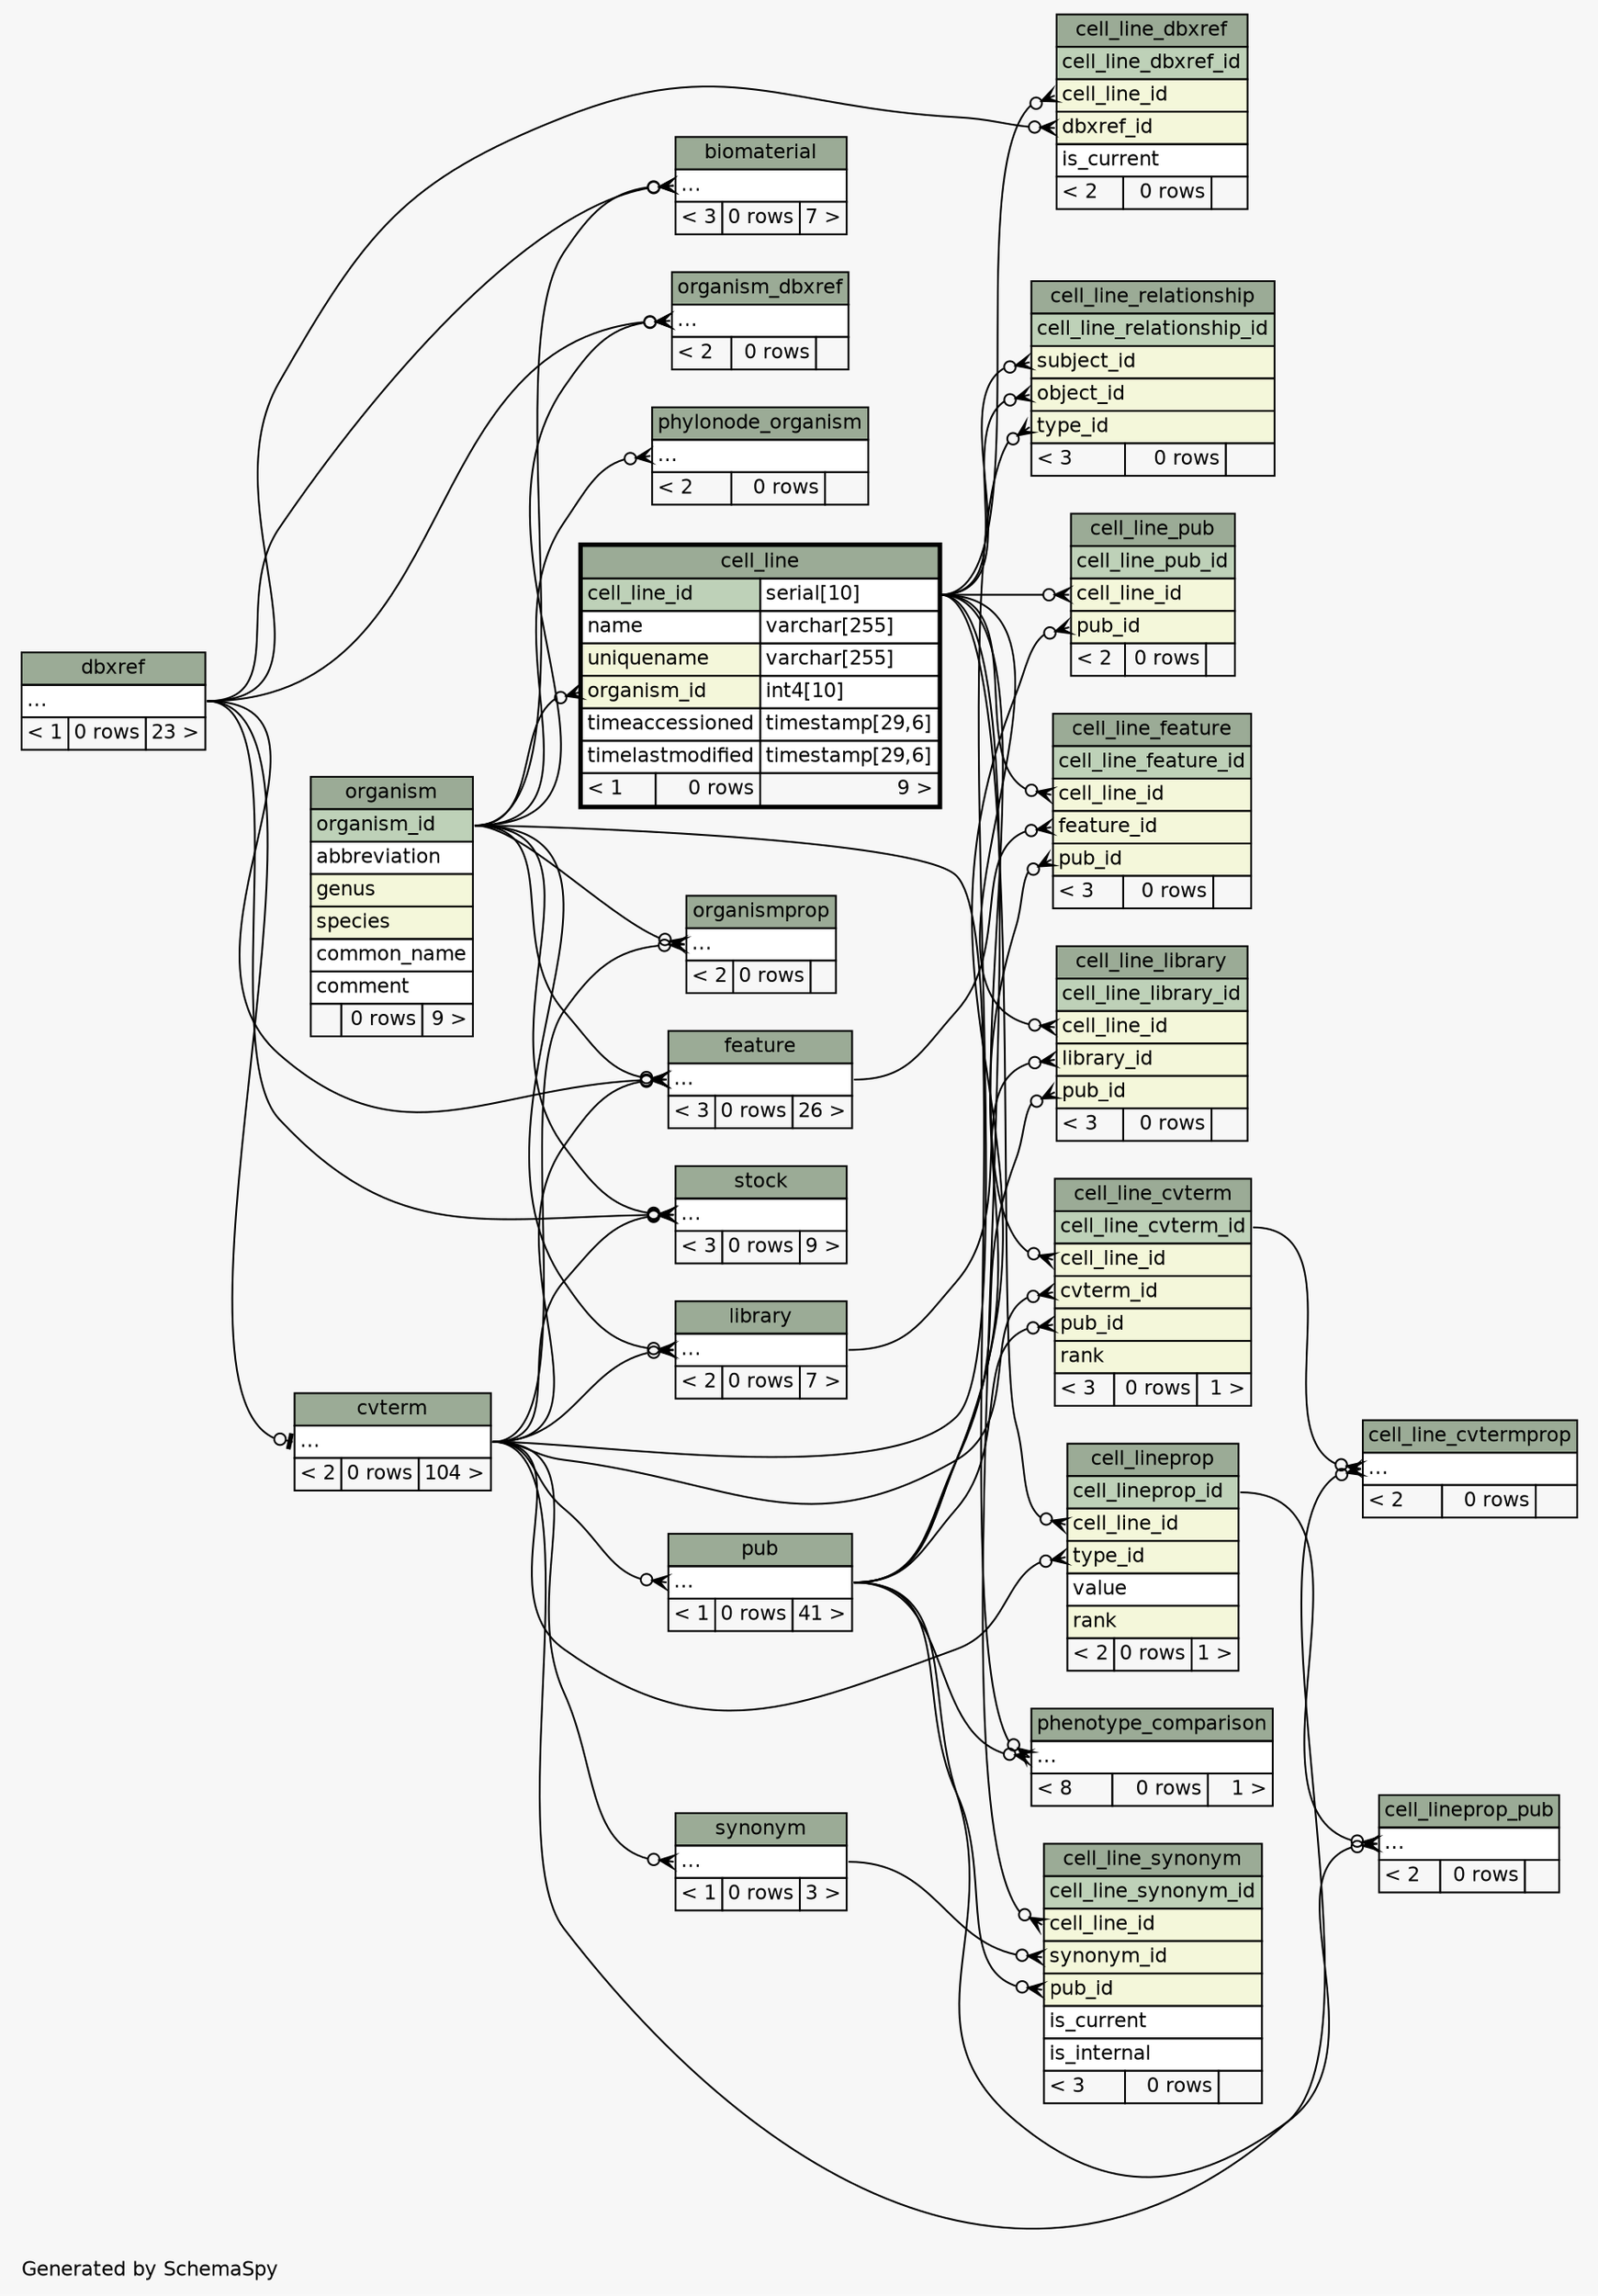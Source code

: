 // dot 2.38.0 on Mac OS X 10.9.3
// SchemaSpy rev 590
digraph "twoDegreesRelationshipsDiagram" {
  graph [
    rankdir="RL"
    bgcolor="#f7f7f7"
    label="\nGenerated by SchemaSpy"
    labeljust="l"
    nodesep="0.18"
    ranksep="0.46"
    fontname="Helvetica"
    fontsize="11"
  ];
  node [
    fontname="Helvetica"
    fontsize="11"
    shape="plaintext"
  ];
  edge [
    arrowsize="0.8"
  ];
  "biomaterial":"elipses":w -> "dbxref":"elipses":e [arrowhead=none dir=back arrowtail=crowodot];
  "biomaterial":"elipses":w -> "organism":"organism_id":e [arrowhead=none dir=back arrowtail=crowodot];
  "cell_line":"organism_id":w -> "organism":"organism_id":e [arrowhead=none dir=back arrowtail=crowodot];
  "cell_line_cvterm":"cell_line_id":w -> "cell_line":"cell_line_id.type":e [arrowhead=none dir=back arrowtail=crowodot];
  "cell_line_cvterm":"cvterm_id":w -> "cvterm":"elipses":e [arrowhead=none dir=back arrowtail=crowodot];
  "cell_line_cvterm":"pub_id":w -> "pub":"elipses":e [arrowhead=none dir=back arrowtail=crowodot];
  "cell_line_cvtermprop":"elipses":w -> "cell_line_cvterm":"cell_line_cvterm_id":e [arrowhead=none dir=back arrowtail=crowodot];
  "cell_line_cvtermprop":"elipses":w -> "cvterm":"elipses":e [arrowhead=none dir=back arrowtail=crowodot];
  "cell_line_dbxref":"cell_line_id":w -> "cell_line":"cell_line_id.type":e [arrowhead=none dir=back arrowtail=crowodot];
  "cell_line_dbxref":"dbxref_id":w -> "dbxref":"elipses":e [arrowhead=none dir=back arrowtail=crowodot];
  "cell_line_feature":"cell_line_id":w -> "cell_line":"cell_line_id.type":e [arrowhead=none dir=back arrowtail=crowodot];
  "cell_line_feature":"feature_id":w -> "feature":"elipses":e [arrowhead=none dir=back arrowtail=crowodot];
  "cell_line_feature":"pub_id":w -> "pub":"elipses":e [arrowhead=none dir=back arrowtail=crowodot];
  "cell_line_library":"cell_line_id":w -> "cell_line":"cell_line_id.type":e [arrowhead=none dir=back arrowtail=crowodot];
  "cell_line_library":"library_id":w -> "library":"elipses":e [arrowhead=none dir=back arrowtail=crowodot];
  "cell_line_library":"pub_id":w -> "pub":"elipses":e [arrowhead=none dir=back arrowtail=crowodot];
  "cell_line_pub":"cell_line_id":w -> "cell_line":"cell_line_id.type":e [arrowhead=none dir=back arrowtail=crowodot];
  "cell_line_pub":"pub_id":w -> "pub":"elipses":e [arrowhead=none dir=back arrowtail=crowodot];
  "cell_line_relationship":"object_id":w -> "cell_line":"cell_line_id.type":e [arrowhead=none dir=back arrowtail=crowodot];
  "cell_line_relationship":"subject_id":w -> "cell_line":"cell_line_id.type":e [arrowhead=none dir=back arrowtail=crowodot];
  "cell_line_relationship":"type_id":w -> "cvterm":"elipses":e [arrowhead=none dir=back arrowtail=crowodot];
  "cell_line_synonym":"cell_line_id":w -> "cell_line":"cell_line_id.type":e [arrowhead=none dir=back arrowtail=crowodot];
  "cell_line_synonym":"pub_id":w -> "pub":"elipses":e [arrowhead=none dir=back arrowtail=crowodot];
  "cell_line_synonym":"synonym_id":w -> "synonym":"elipses":e [arrowhead=none dir=back arrowtail=crowodot];
  "cell_lineprop":"cell_line_id":w -> "cell_line":"cell_line_id.type":e [arrowhead=none dir=back arrowtail=crowodot];
  "cell_lineprop":"type_id":w -> "cvterm":"elipses":e [arrowhead=none dir=back arrowtail=crowodot];
  "cell_lineprop_pub":"elipses":w -> "cell_lineprop":"cell_lineprop_id":e [arrowhead=none dir=back arrowtail=crowodot];
  "cell_lineprop_pub":"elipses":w -> "pub":"elipses":e [arrowhead=none dir=back arrowtail=crowodot];
  "cvterm":"elipses":w -> "dbxref":"elipses":e [arrowhead=none dir=back arrowtail=teeodot];
  "feature":"elipses":w -> "dbxref":"elipses":e [arrowhead=none dir=back arrowtail=crowodot];
  "feature":"elipses":w -> "organism":"organism_id":e [arrowhead=none dir=back arrowtail=crowodot];
  "feature":"elipses":w -> "cvterm":"elipses":e [arrowhead=none dir=back arrowtail=crowodot];
  "library":"elipses":w -> "organism":"organism_id":e [arrowhead=none dir=back arrowtail=crowodot];
  "library":"elipses":w -> "cvterm":"elipses":e [arrowhead=none dir=back arrowtail=crowodot];
  "organism_dbxref":"elipses":w -> "dbxref":"elipses":e [arrowhead=none dir=back arrowtail=crowodot];
  "organism_dbxref":"elipses":w -> "organism":"organism_id":e [arrowhead=none dir=back arrowtail=crowodot];
  "organismprop":"elipses":w -> "organism":"organism_id":e [arrowhead=none dir=back arrowtail=crowodot];
  "organismprop":"elipses":w -> "cvterm":"elipses":e [arrowhead=none dir=back arrowtail=crowodot];
  "phenotype_comparison":"elipses":w -> "organism":"organism_id":e [arrowhead=none dir=back arrowtail=crowodot];
  "phenotype_comparison":"elipses":w -> "pub":"elipses":e [arrowhead=none dir=back arrowtail=crowodot];
  "phylonode_organism":"elipses":w -> "organism":"organism_id":e [arrowhead=none dir=back arrowtail=crowodot];
  "pub":"elipses":w -> "cvterm":"elipses":e [arrowhead=none dir=back arrowtail=crowodot];
  "stock":"elipses":w -> "dbxref":"elipses":e [arrowhead=none dir=back arrowtail=crowodot];
  "stock":"elipses":w -> "organism":"organism_id":e [arrowhead=none dir=back arrowtail=crowodot];
  "stock":"elipses":w -> "cvterm":"elipses":e [arrowhead=none dir=back arrowtail=crowodot];
  "synonym":"elipses":w -> "cvterm":"elipses":e [arrowhead=none dir=back arrowtail=crowodot];
  "biomaterial" [
    label=<
    <TABLE BORDER="0" CELLBORDER="1" CELLSPACING="0" BGCOLOR="#ffffff">
      <TR><TD COLSPAN="3" BGCOLOR="#9bab96" ALIGN="CENTER">biomaterial</TD></TR>
      <TR><TD PORT="elipses" COLSPAN="3" ALIGN="LEFT">...</TD></TR>
      <TR><TD ALIGN="LEFT" BGCOLOR="#f7f7f7">&lt; 3</TD><TD ALIGN="RIGHT" BGCOLOR="#f7f7f7">0 rows</TD><TD ALIGN="RIGHT" BGCOLOR="#f7f7f7">7 &gt;</TD></TR>
    </TABLE>>
    URL="biomaterial.html"
    tooltip="biomaterial"
  ];
  "cell_line" [
    label=<
    <TABLE BORDER="2" CELLBORDER="1" CELLSPACING="0" BGCOLOR="#ffffff">
      <TR><TD COLSPAN="3" BGCOLOR="#9bab96" ALIGN="CENTER">cell_line</TD></TR>
      <TR><TD PORT="cell_line_id" COLSPAN="2" BGCOLOR="#bed1b8" ALIGN="LEFT">cell_line_id</TD><TD PORT="cell_line_id.type" ALIGN="LEFT">serial[10]</TD></TR>
      <TR><TD PORT="name" COLSPAN="2" ALIGN="LEFT">name</TD><TD PORT="name.type" ALIGN="LEFT">varchar[255]</TD></TR>
      <TR><TD PORT="uniquename" COLSPAN="2" BGCOLOR="#f4f7da" ALIGN="LEFT">uniquename</TD><TD PORT="uniquename.type" ALIGN="LEFT">varchar[255]</TD></TR>
      <TR><TD PORT="organism_id" COLSPAN="2" BGCOLOR="#f4f7da" ALIGN="LEFT">organism_id</TD><TD PORT="organism_id.type" ALIGN="LEFT">int4[10]</TD></TR>
      <TR><TD PORT="timeaccessioned" COLSPAN="2" ALIGN="LEFT">timeaccessioned</TD><TD PORT="timeaccessioned.type" ALIGN="LEFT">timestamp[29,6]</TD></TR>
      <TR><TD PORT="timelastmodified" COLSPAN="2" ALIGN="LEFT">timelastmodified</TD><TD PORT="timelastmodified.type" ALIGN="LEFT">timestamp[29,6]</TD></TR>
      <TR><TD ALIGN="LEFT" BGCOLOR="#f7f7f7">&lt; 1</TD><TD ALIGN="RIGHT" BGCOLOR="#f7f7f7">0 rows</TD><TD ALIGN="RIGHT" BGCOLOR="#f7f7f7">9 &gt;</TD></TR>
    </TABLE>>
    URL="cell_line.html"
    tooltip="cell_line"
  ];
  "cell_line_cvterm" [
    label=<
    <TABLE BORDER="0" CELLBORDER="1" CELLSPACING="0" BGCOLOR="#ffffff">
      <TR><TD COLSPAN="3" BGCOLOR="#9bab96" ALIGN="CENTER">cell_line_cvterm</TD></TR>
      <TR><TD PORT="cell_line_cvterm_id" COLSPAN="3" BGCOLOR="#bed1b8" ALIGN="LEFT">cell_line_cvterm_id</TD></TR>
      <TR><TD PORT="cell_line_id" COLSPAN="3" BGCOLOR="#f4f7da" ALIGN="LEFT">cell_line_id</TD></TR>
      <TR><TD PORT="cvterm_id" COLSPAN="3" BGCOLOR="#f4f7da" ALIGN="LEFT">cvterm_id</TD></TR>
      <TR><TD PORT="pub_id" COLSPAN="3" BGCOLOR="#f4f7da" ALIGN="LEFT">pub_id</TD></TR>
      <TR><TD PORT="rank" COLSPAN="3" BGCOLOR="#f4f7da" ALIGN="LEFT">rank</TD></TR>
      <TR><TD ALIGN="LEFT" BGCOLOR="#f7f7f7">&lt; 3</TD><TD ALIGN="RIGHT" BGCOLOR="#f7f7f7">0 rows</TD><TD ALIGN="RIGHT" BGCOLOR="#f7f7f7">1 &gt;</TD></TR>
    </TABLE>>
    URL="cell_line_cvterm.html"
    tooltip="cell_line_cvterm"
  ];
  "cell_line_cvtermprop" [
    label=<
    <TABLE BORDER="0" CELLBORDER="1" CELLSPACING="0" BGCOLOR="#ffffff">
      <TR><TD COLSPAN="3" BGCOLOR="#9bab96" ALIGN="CENTER">cell_line_cvtermprop</TD></TR>
      <TR><TD PORT="elipses" COLSPAN="3" ALIGN="LEFT">...</TD></TR>
      <TR><TD ALIGN="LEFT" BGCOLOR="#f7f7f7">&lt; 2</TD><TD ALIGN="RIGHT" BGCOLOR="#f7f7f7">0 rows</TD><TD ALIGN="RIGHT" BGCOLOR="#f7f7f7">  </TD></TR>
    </TABLE>>
    URL="cell_line_cvtermprop.html"
    tooltip="cell_line_cvtermprop"
  ];
  "cell_line_dbxref" [
    label=<
    <TABLE BORDER="0" CELLBORDER="1" CELLSPACING="0" BGCOLOR="#ffffff">
      <TR><TD COLSPAN="3" BGCOLOR="#9bab96" ALIGN="CENTER">cell_line_dbxref</TD></TR>
      <TR><TD PORT="cell_line_dbxref_id" COLSPAN="3" BGCOLOR="#bed1b8" ALIGN="LEFT">cell_line_dbxref_id</TD></TR>
      <TR><TD PORT="cell_line_id" COLSPAN="3" BGCOLOR="#f4f7da" ALIGN="LEFT">cell_line_id</TD></TR>
      <TR><TD PORT="dbxref_id" COLSPAN="3" BGCOLOR="#f4f7da" ALIGN="LEFT">dbxref_id</TD></TR>
      <TR><TD PORT="is_current" COLSPAN="3" ALIGN="LEFT">is_current</TD></TR>
      <TR><TD ALIGN="LEFT" BGCOLOR="#f7f7f7">&lt; 2</TD><TD ALIGN="RIGHT" BGCOLOR="#f7f7f7">0 rows</TD><TD ALIGN="RIGHT" BGCOLOR="#f7f7f7">  </TD></TR>
    </TABLE>>
    URL="cell_line_dbxref.html"
    tooltip="cell_line_dbxref"
  ];
  "cell_line_feature" [
    label=<
    <TABLE BORDER="0" CELLBORDER="1" CELLSPACING="0" BGCOLOR="#ffffff">
      <TR><TD COLSPAN="3" BGCOLOR="#9bab96" ALIGN="CENTER">cell_line_feature</TD></TR>
      <TR><TD PORT="cell_line_feature_id" COLSPAN="3" BGCOLOR="#bed1b8" ALIGN="LEFT">cell_line_feature_id</TD></TR>
      <TR><TD PORT="cell_line_id" COLSPAN="3" BGCOLOR="#f4f7da" ALIGN="LEFT">cell_line_id</TD></TR>
      <TR><TD PORT="feature_id" COLSPAN="3" BGCOLOR="#f4f7da" ALIGN="LEFT">feature_id</TD></TR>
      <TR><TD PORT="pub_id" COLSPAN="3" BGCOLOR="#f4f7da" ALIGN="LEFT">pub_id</TD></TR>
      <TR><TD ALIGN="LEFT" BGCOLOR="#f7f7f7">&lt; 3</TD><TD ALIGN="RIGHT" BGCOLOR="#f7f7f7">0 rows</TD><TD ALIGN="RIGHT" BGCOLOR="#f7f7f7">  </TD></TR>
    </TABLE>>
    URL="cell_line_feature.html"
    tooltip="cell_line_feature"
  ];
  "cell_line_library" [
    label=<
    <TABLE BORDER="0" CELLBORDER="1" CELLSPACING="0" BGCOLOR="#ffffff">
      <TR><TD COLSPAN="3" BGCOLOR="#9bab96" ALIGN="CENTER">cell_line_library</TD></TR>
      <TR><TD PORT="cell_line_library_id" COLSPAN="3" BGCOLOR="#bed1b8" ALIGN="LEFT">cell_line_library_id</TD></TR>
      <TR><TD PORT="cell_line_id" COLSPAN="3" BGCOLOR="#f4f7da" ALIGN="LEFT">cell_line_id</TD></TR>
      <TR><TD PORT="library_id" COLSPAN="3" BGCOLOR="#f4f7da" ALIGN="LEFT">library_id</TD></TR>
      <TR><TD PORT="pub_id" COLSPAN="3" BGCOLOR="#f4f7da" ALIGN="LEFT">pub_id</TD></TR>
      <TR><TD ALIGN="LEFT" BGCOLOR="#f7f7f7">&lt; 3</TD><TD ALIGN="RIGHT" BGCOLOR="#f7f7f7">0 rows</TD><TD ALIGN="RIGHT" BGCOLOR="#f7f7f7">  </TD></TR>
    </TABLE>>
    URL="cell_line_library.html"
    tooltip="cell_line_library"
  ];
  "cell_line_pub" [
    label=<
    <TABLE BORDER="0" CELLBORDER="1" CELLSPACING="0" BGCOLOR="#ffffff">
      <TR><TD COLSPAN="3" BGCOLOR="#9bab96" ALIGN="CENTER">cell_line_pub</TD></TR>
      <TR><TD PORT="cell_line_pub_id" COLSPAN="3" BGCOLOR="#bed1b8" ALIGN="LEFT">cell_line_pub_id</TD></TR>
      <TR><TD PORT="cell_line_id" COLSPAN="3" BGCOLOR="#f4f7da" ALIGN="LEFT">cell_line_id</TD></TR>
      <TR><TD PORT="pub_id" COLSPAN="3" BGCOLOR="#f4f7da" ALIGN="LEFT">pub_id</TD></TR>
      <TR><TD ALIGN="LEFT" BGCOLOR="#f7f7f7">&lt; 2</TD><TD ALIGN="RIGHT" BGCOLOR="#f7f7f7">0 rows</TD><TD ALIGN="RIGHT" BGCOLOR="#f7f7f7">  </TD></TR>
    </TABLE>>
    URL="cell_line_pub.html"
    tooltip="cell_line_pub"
  ];
  "cell_line_relationship" [
    label=<
    <TABLE BORDER="0" CELLBORDER="1" CELLSPACING="0" BGCOLOR="#ffffff">
      <TR><TD COLSPAN="3" BGCOLOR="#9bab96" ALIGN="CENTER">cell_line_relationship</TD></TR>
      <TR><TD PORT="cell_line_relationship_id" COLSPAN="3" BGCOLOR="#bed1b8" ALIGN="LEFT">cell_line_relationship_id</TD></TR>
      <TR><TD PORT="subject_id" COLSPAN="3" BGCOLOR="#f4f7da" ALIGN="LEFT">subject_id</TD></TR>
      <TR><TD PORT="object_id" COLSPAN="3" BGCOLOR="#f4f7da" ALIGN="LEFT">object_id</TD></TR>
      <TR><TD PORT="type_id" COLSPAN="3" BGCOLOR="#f4f7da" ALIGN="LEFT">type_id</TD></TR>
      <TR><TD ALIGN="LEFT" BGCOLOR="#f7f7f7">&lt; 3</TD><TD ALIGN="RIGHT" BGCOLOR="#f7f7f7">0 rows</TD><TD ALIGN="RIGHT" BGCOLOR="#f7f7f7">  </TD></TR>
    </TABLE>>
    URL="cell_line_relationship.html"
    tooltip="cell_line_relationship"
  ];
  "cell_line_synonym" [
    label=<
    <TABLE BORDER="0" CELLBORDER="1" CELLSPACING="0" BGCOLOR="#ffffff">
      <TR><TD COLSPAN="3" BGCOLOR="#9bab96" ALIGN="CENTER">cell_line_synonym</TD></TR>
      <TR><TD PORT="cell_line_synonym_id" COLSPAN="3" BGCOLOR="#bed1b8" ALIGN="LEFT">cell_line_synonym_id</TD></TR>
      <TR><TD PORT="cell_line_id" COLSPAN="3" BGCOLOR="#f4f7da" ALIGN="LEFT">cell_line_id</TD></TR>
      <TR><TD PORT="synonym_id" COLSPAN="3" BGCOLOR="#f4f7da" ALIGN="LEFT">synonym_id</TD></TR>
      <TR><TD PORT="pub_id" COLSPAN="3" BGCOLOR="#f4f7da" ALIGN="LEFT">pub_id</TD></TR>
      <TR><TD PORT="is_current" COLSPAN="3" ALIGN="LEFT">is_current</TD></TR>
      <TR><TD PORT="is_internal" COLSPAN="3" ALIGN="LEFT">is_internal</TD></TR>
      <TR><TD ALIGN="LEFT" BGCOLOR="#f7f7f7">&lt; 3</TD><TD ALIGN="RIGHT" BGCOLOR="#f7f7f7">0 rows</TD><TD ALIGN="RIGHT" BGCOLOR="#f7f7f7">  </TD></TR>
    </TABLE>>
    URL="cell_line_synonym.html"
    tooltip="cell_line_synonym"
  ];
  "cell_lineprop" [
    label=<
    <TABLE BORDER="0" CELLBORDER="1" CELLSPACING="0" BGCOLOR="#ffffff">
      <TR><TD COLSPAN="3" BGCOLOR="#9bab96" ALIGN="CENTER">cell_lineprop</TD></TR>
      <TR><TD PORT="cell_lineprop_id" COLSPAN="3" BGCOLOR="#bed1b8" ALIGN="LEFT">cell_lineprop_id</TD></TR>
      <TR><TD PORT="cell_line_id" COLSPAN="3" BGCOLOR="#f4f7da" ALIGN="LEFT">cell_line_id</TD></TR>
      <TR><TD PORT="type_id" COLSPAN="3" BGCOLOR="#f4f7da" ALIGN="LEFT">type_id</TD></TR>
      <TR><TD PORT="value" COLSPAN="3" ALIGN="LEFT">value</TD></TR>
      <TR><TD PORT="rank" COLSPAN="3" BGCOLOR="#f4f7da" ALIGN="LEFT">rank</TD></TR>
      <TR><TD ALIGN="LEFT" BGCOLOR="#f7f7f7">&lt; 2</TD><TD ALIGN="RIGHT" BGCOLOR="#f7f7f7">0 rows</TD><TD ALIGN="RIGHT" BGCOLOR="#f7f7f7">1 &gt;</TD></TR>
    </TABLE>>
    URL="cell_lineprop.html"
    tooltip="cell_lineprop"
  ];
  "cell_lineprop_pub" [
    label=<
    <TABLE BORDER="0" CELLBORDER="1" CELLSPACING="0" BGCOLOR="#ffffff">
      <TR><TD COLSPAN="3" BGCOLOR="#9bab96" ALIGN="CENTER">cell_lineprop_pub</TD></TR>
      <TR><TD PORT="elipses" COLSPAN="3" ALIGN="LEFT">...</TD></TR>
      <TR><TD ALIGN="LEFT" BGCOLOR="#f7f7f7">&lt; 2</TD><TD ALIGN="RIGHT" BGCOLOR="#f7f7f7">0 rows</TD><TD ALIGN="RIGHT" BGCOLOR="#f7f7f7">  </TD></TR>
    </TABLE>>
    URL="cell_lineprop_pub.html"
    tooltip="cell_lineprop_pub"
  ];
  "cvterm" [
    label=<
    <TABLE BORDER="0" CELLBORDER="1" CELLSPACING="0" BGCOLOR="#ffffff">
      <TR><TD COLSPAN="3" BGCOLOR="#9bab96" ALIGN="CENTER">cvterm</TD></TR>
      <TR><TD PORT="elipses" COLSPAN="3" ALIGN="LEFT">...</TD></TR>
      <TR><TD ALIGN="LEFT" BGCOLOR="#f7f7f7">&lt; 2</TD><TD ALIGN="RIGHT" BGCOLOR="#f7f7f7">0 rows</TD><TD ALIGN="RIGHT" BGCOLOR="#f7f7f7">104 &gt;</TD></TR>
    </TABLE>>
    URL="cvterm.html"
    tooltip="cvterm"
  ];
  "dbxref" [
    label=<
    <TABLE BORDER="0" CELLBORDER="1" CELLSPACING="0" BGCOLOR="#ffffff">
      <TR><TD COLSPAN="3" BGCOLOR="#9bab96" ALIGN="CENTER">dbxref</TD></TR>
      <TR><TD PORT="elipses" COLSPAN="3" ALIGN="LEFT">...</TD></TR>
      <TR><TD ALIGN="LEFT" BGCOLOR="#f7f7f7">&lt; 1</TD><TD ALIGN="RIGHT" BGCOLOR="#f7f7f7">0 rows</TD><TD ALIGN="RIGHT" BGCOLOR="#f7f7f7">23 &gt;</TD></TR>
    </TABLE>>
    URL="dbxref.html"
    tooltip="dbxref"
  ];
  "feature" [
    label=<
    <TABLE BORDER="0" CELLBORDER="1" CELLSPACING="0" BGCOLOR="#ffffff">
      <TR><TD COLSPAN="3" BGCOLOR="#9bab96" ALIGN="CENTER">feature</TD></TR>
      <TR><TD PORT="elipses" COLSPAN="3" ALIGN="LEFT">...</TD></TR>
      <TR><TD ALIGN="LEFT" BGCOLOR="#f7f7f7">&lt; 3</TD><TD ALIGN="RIGHT" BGCOLOR="#f7f7f7">0 rows</TD><TD ALIGN="RIGHT" BGCOLOR="#f7f7f7">26 &gt;</TD></TR>
    </TABLE>>
    URL="feature.html"
    tooltip="feature"
  ];
  "library" [
    label=<
    <TABLE BORDER="0" CELLBORDER="1" CELLSPACING="0" BGCOLOR="#ffffff">
      <TR><TD COLSPAN="3" BGCOLOR="#9bab96" ALIGN="CENTER">library</TD></TR>
      <TR><TD PORT="elipses" COLSPAN="3" ALIGN="LEFT">...</TD></TR>
      <TR><TD ALIGN="LEFT" BGCOLOR="#f7f7f7">&lt; 2</TD><TD ALIGN="RIGHT" BGCOLOR="#f7f7f7">0 rows</TD><TD ALIGN="RIGHT" BGCOLOR="#f7f7f7">7 &gt;</TD></TR>
    </TABLE>>
    URL="library.html"
    tooltip="library"
  ];
  "organism" [
    label=<
    <TABLE BORDER="0" CELLBORDER="1" CELLSPACING="0" BGCOLOR="#ffffff">
      <TR><TD COLSPAN="3" BGCOLOR="#9bab96" ALIGN="CENTER">organism</TD></TR>
      <TR><TD PORT="organism_id" COLSPAN="3" BGCOLOR="#bed1b8" ALIGN="LEFT">organism_id</TD></TR>
      <TR><TD PORT="abbreviation" COLSPAN="3" ALIGN="LEFT">abbreviation</TD></TR>
      <TR><TD PORT="genus" COLSPAN="3" BGCOLOR="#f4f7da" ALIGN="LEFT">genus</TD></TR>
      <TR><TD PORT="species" COLSPAN="3" BGCOLOR="#f4f7da" ALIGN="LEFT">species</TD></TR>
      <TR><TD PORT="common_name" COLSPAN="3" ALIGN="LEFT">common_name</TD></TR>
      <TR><TD PORT="comment" COLSPAN="3" ALIGN="LEFT">comment</TD></TR>
      <TR><TD ALIGN="LEFT" BGCOLOR="#f7f7f7">  </TD><TD ALIGN="RIGHT" BGCOLOR="#f7f7f7">0 rows</TD><TD ALIGN="RIGHT" BGCOLOR="#f7f7f7">9 &gt;</TD></TR>
    </TABLE>>
    URL="organism.html"
    tooltip="organism"
  ];
  "organism_dbxref" [
    label=<
    <TABLE BORDER="0" CELLBORDER="1" CELLSPACING="0" BGCOLOR="#ffffff">
      <TR><TD COLSPAN="3" BGCOLOR="#9bab96" ALIGN="CENTER">organism_dbxref</TD></TR>
      <TR><TD PORT="elipses" COLSPAN="3" ALIGN="LEFT">...</TD></TR>
      <TR><TD ALIGN="LEFT" BGCOLOR="#f7f7f7">&lt; 2</TD><TD ALIGN="RIGHT" BGCOLOR="#f7f7f7">0 rows</TD><TD ALIGN="RIGHT" BGCOLOR="#f7f7f7">  </TD></TR>
    </TABLE>>
    URL="organism_dbxref.html"
    tooltip="organism_dbxref"
  ];
  "organismprop" [
    label=<
    <TABLE BORDER="0" CELLBORDER="1" CELLSPACING="0" BGCOLOR="#ffffff">
      <TR><TD COLSPAN="3" BGCOLOR="#9bab96" ALIGN="CENTER">organismprop</TD></TR>
      <TR><TD PORT="elipses" COLSPAN="3" ALIGN="LEFT">...</TD></TR>
      <TR><TD ALIGN="LEFT" BGCOLOR="#f7f7f7">&lt; 2</TD><TD ALIGN="RIGHT" BGCOLOR="#f7f7f7">0 rows</TD><TD ALIGN="RIGHT" BGCOLOR="#f7f7f7">  </TD></TR>
    </TABLE>>
    URL="organismprop.html"
    tooltip="organismprop"
  ];
  "phenotype_comparison" [
    label=<
    <TABLE BORDER="0" CELLBORDER="1" CELLSPACING="0" BGCOLOR="#ffffff">
      <TR><TD COLSPAN="3" BGCOLOR="#9bab96" ALIGN="CENTER">phenotype_comparison</TD></TR>
      <TR><TD PORT="elipses" COLSPAN="3" ALIGN="LEFT">...</TD></TR>
      <TR><TD ALIGN="LEFT" BGCOLOR="#f7f7f7">&lt; 8</TD><TD ALIGN="RIGHT" BGCOLOR="#f7f7f7">0 rows</TD><TD ALIGN="RIGHT" BGCOLOR="#f7f7f7">1 &gt;</TD></TR>
    </TABLE>>
    URL="phenotype_comparison.html"
    tooltip="phenotype_comparison"
  ];
  "phylonode_organism" [
    label=<
    <TABLE BORDER="0" CELLBORDER="1" CELLSPACING="0" BGCOLOR="#ffffff">
      <TR><TD COLSPAN="3" BGCOLOR="#9bab96" ALIGN="CENTER">phylonode_organism</TD></TR>
      <TR><TD PORT="elipses" COLSPAN="3" ALIGN="LEFT">...</TD></TR>
      <TR><TD ALIGN="LEFT" BGCOLOR="#f7f7f7">&lt; 2</TD><TD ALIGN="RIGHT" BGCOLOR="#f7f7f7">0 rows</TD><TD ALIGN="RIGHT" BGCOLOR="#f7f7f7">  </TD></TR>
    </TABLE>>
    URL="phylonode_organism.html"
    tooltip="phylonode_organism"
  ];
  "pub" [
    label=<
    <TABLE BORDER="0" CELLBORDER="1" CELLSPACING="0" BGCOLOR="#ffffff">
      <TR><TD COLSPAN="3" BGCOLOR="#9bab96" ALIGN="CENTER">pub</TD></TR>
      <TR><TD PORT="elipses" COLSPAN="3" ALIGN="LEFT">...</TD></TR>
      <TR><TD ALIGN="LEFT" BGCOLOR="#f7f7f7">&lt; 1</TD><TD ALIGN="RIGHT" BGCOLOR="#f7f7f7">0 rows</TD><TD ALIGN="RIGHT" BGCOLOR="#f7f7f7">41 &gt;</TD></TR>
    </TABLE>>
    URL="pub.html"
    tooltip="pub"
  ];
  "stock" [
    label=<
    <TABLE BORDER="0" CELLBORDER="1" CELLSPACING="0" BGCOLOR="#ffffff">
      <TR><TD COLSPAN="3" BGCOLOR="#9bab96" ALIGN="CENTER">stock</TD></TR>
      <TR><TD PORT="elipses" COLSPAN="3" ALIGN="LEFT">...</TD></TR>
      <TR><TD ALIGN="LEFT" BGCOLOR="#f7f7f7">&lt; 3</TD><TD ALIGN="RIGHT" BGCOLOR="#f7f7f7">0 rows</TD><TD ALIGN="RIGHT" BGCOLOR="#f7f7f7">9 &gt;</TD></TR>
    </TABLE>>
    URL="stock.html"
    tooltip="stock"
  ];
  "synonym" [
    label=<
    <TABLE BORDER="0" CELLBORDER="1" CELLSPACING="0" BGCOLOR="#ffffff">
      <TR><TD COLSPAN="3" BGCOLOR="#9bab96" ALIGN="CENTER">synonym</TD></TR>
      <TR><TD PORT="elipses" COLSPAN="3" ALIGN="LEFT">...</TD></TR>
      <TR><TD ALIGN="LEFT" BGCOLOR="#f7f7f7">&lt; 1</TD><TD ALIGN="RIGHT" BGCOLOR="#f7f7f7">0 rows</TD><TD ALIGN="RIGHT" BGCOLOR="#f7f7f7">3 &gt;</TD></TR>
    </TABLE>>
    URL="synonym.html"
    tooltip="synonym"
  ];
}
